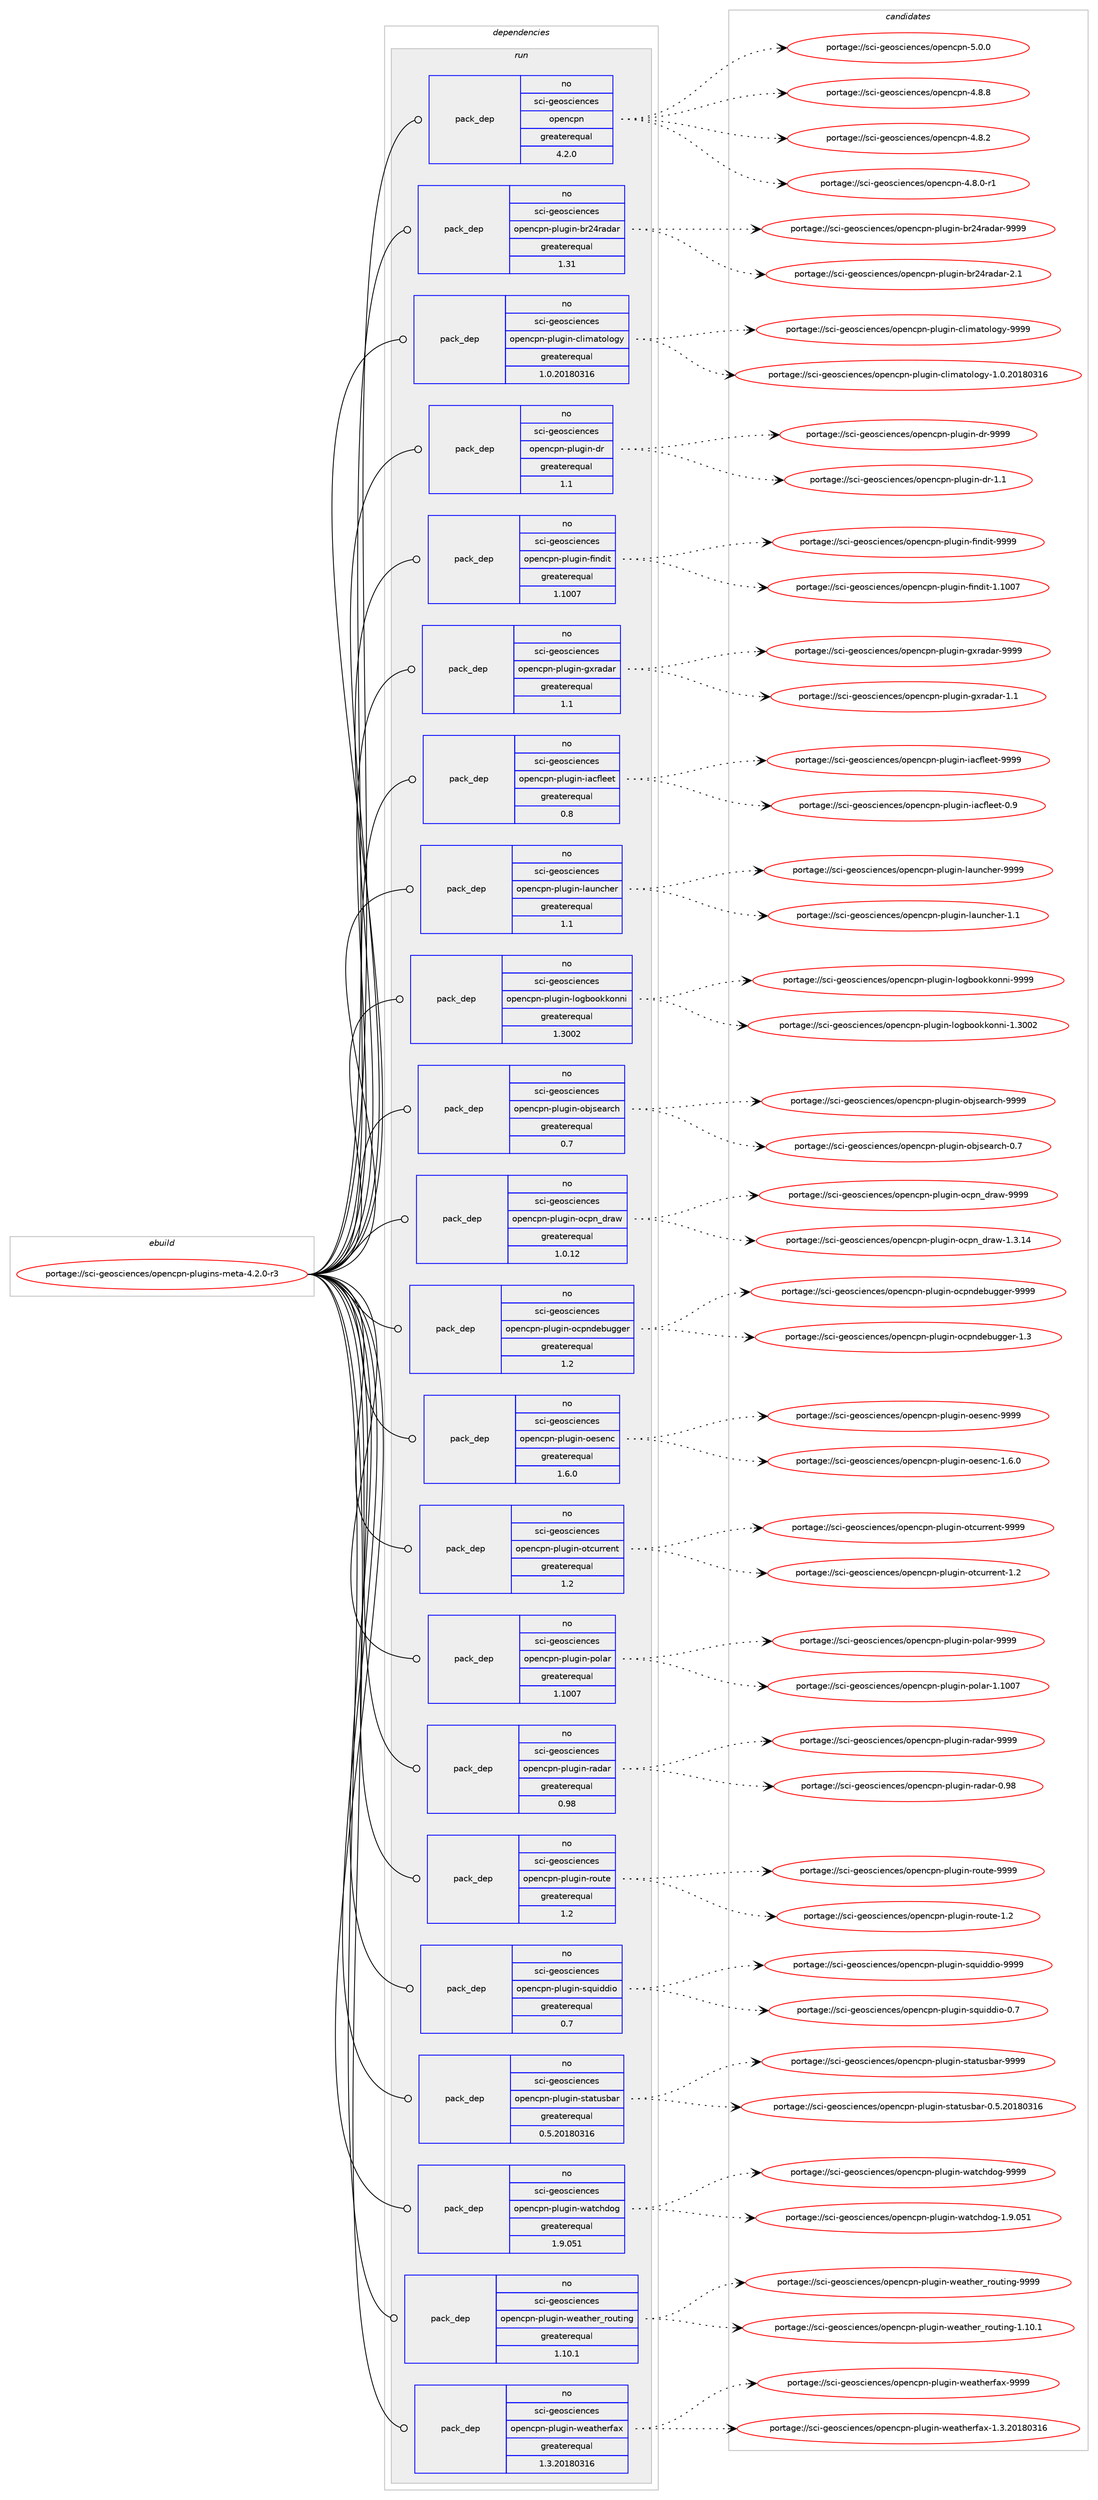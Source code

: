 digraph prolog {

# *************
# Graph options
# *************

newrank=true;
concentrate=true;
compound=true;
graph [rankdir=LR,fontname=Helvetica,fontsize=10,ranksep=1.5];#, ranksep=2.5, nodesep=0.2];
edge  [arrowhead=vee];
node  [fontname=Helvetica,fontsize=10];

# **********
# The ebuild
# **********

subgraph cluster_leftcol {
color=gray;
rank=same;
label=<<i>ebuild</i>>;
id [label="portage://sci-geosciences/opencpn-plugins-meta-4.2.0-r3", color=red, width=4, href="../sci-geosciences/opencpn-plugins-meta-4.2.0-r3.svg"];
}

# ****************
# The dependencies
# ****************

subgraph cluster_midcol {
color=gray;
label=<<i>dependencies</i>>;
subgraph cluster_compile {
fillcolor="#eeeeee";
style=filled;
label=<<i>compile</i>>;
}
subgraph cluster_compileandrun {
fillcolor="#eeeeee";
style=filled;
label=<<i>compile and run</i>>;
}
subgraph cluster_run {
fillcolor="#eeeeee";
style=filled;
label=<<i>run</i>>;
subgraph pack2684 {
dependency3188 [label=<<TABLE BORDER="0" CELLBORDER="1" CELLSPACING="0" CELLPADDING="4" WIDTH="220"><TR><TD ROWSPAN="6" CELLPADDING="30">pack_dep</TD></TR><TR><TD WIDTH="110">no</TD></TR><TR><TD>sci-geosciences</TD></TR><TR><TD>opencpn</TD></TR><TR><TD>greaterequal</TD></TR><TR><TD>4.2.0</TD></TR></TABLE>>, shape=none, color=blue];
}
id:e -> dependency3188:w [weight=20,style="solid",arrowhead="odot"];
subgraph pack2685 {
dependency3189 [label=<<TABLE BORDER="0" CELLBORDER="1" CELLSPACING="0" CELLPADDING="4" WIDTH="220"><TR><TD ROWSPAN="6" CELLPADDING="30">pack_dep</TD></TR><TR><TD WIDTH="110">no</TD></TR><TR><TD>sci-geosciences</TD></TR><TR><TD>opencpn-plugin-br24radar</TD></TR><TR><TD>greaterequal</TD></TR><TR><TD>1.31</TD></TR></TABLE>>, shape=none, color=blue];
}
id:e -> dependency3189:w [weight=20,style="solid",arrowhead="odot"];
subgraph pack2686 {
dependency3190 [label=<<TABLE BORDER="0" CELLBORDER="1" CELLSPACING="0" CELLPADDING="4" WIDTH="220"><TR><TD ROWSPAN="6" CELLPADDING="30">pack_dep</TD></TR><TR><TD WIDTH="110">no</TD></TR><TR><TD>sci-geosciences</TD></TR><TR><TD>opencpn-plugin-climatology</TD></TR><TR><TD>greaterequal</TD></TR><TR><TD>1.0.20180316</TD></TR></TABLE>>, shape=none, color=blue];
}
id:e -> dependency3190:w [weight=20,style="solid",arrowhead="odot"];
subgraph pack2687 {
dependency3191 [label=<<TABLE BORDER="0" CELLBORDER="1" CELLSPACING="0" CELLPADDING="4" WIDTH="220"><TR><TD ROWSPAN="6" CELLPADDING="30">pack_dep</TD></TR><TR><TD WIDTH="110">no</TD></TR><TR><TD>sci-geosciences</TD></TR><TR><TD>opencpn-plugin-dr</TD></TR><TR><TD>greaterequal</TD></TR><TR><TD>1.1</TD></TR></TABLE>>, shape=none, color=blue];
}
id:e -> dependency3191:w [weight=20,style="solid",arrowhead="odot"];
subgraph pack2688 {
dependency3192 [label=<<TABLE BORDER="0" CELLBORDER="1" CELLSPACING="0" CELLPADDING="4" WIDTH="220"><TR><TD ROWSPAN="6" CELLPADDING="30">pack_dep</TD></TR><TR><TD WIDTH="110">no</TD></TR><TR><TD>sci-geosciences</TD></TR><TR><TD>opencpn-plugin-findit</TD></TR><TR><TD>greaterequal</TD></TR><TR><TD>1.1007</TD></TR></TABLE>>, shape=none, color=blue];
}
id:e -> dependency3192:w [weight=20,style="solid",arrowhead="odot"];
subgraph pack2689 {
dependency3193 [label=<<TABLE BORDER="0" CELLBORDER="1" CELLSPACING="0" CELLPADDING="4" WIDTH="220"><TR><TD ROWSPAN="6" CELLPADDING="30">pack_dep</TD></TR><TR><TD WIDTH="110">no</TD></TR><TR><TD>sci-geosciences</TD></TR><TR><TD>opencpn-plugin-gxradar</TD></TR><TR><TD>greaterequal</TD></TR><TR><TD>1.1</TD></TR></TABLE>>, shape=none, color=blue];
}
id:e -> dependency3193:w [weight=20,style="solid",arrowhead="odot"];
subgraph pack2690 {
dependency3194 [label=<<TABLE BORDER="0" CELLBORDER="1" CELLSPACING="0" CELLPADDING="4" WIDTH="220"><TR><TD ROWSPAN="6" CELLPADDING="30">pack_dep</TD></TR><TR><TD WIDTH="110">no</TD></TR><TR><TD>sci-geosciences</TD></TR><TR><TD>opencpn-plugin-iacfleet</TD></TR><TR><TD>greaterequal</TD></TR><TR><TD>0.8</TD></TR></TABLE>>, shape=none, color=blue];
}
id:e -> dependency3194:w [weight=20,style="solid",arrowhead="odot"];
subgraph pack2691 {
dependency3195 [label=<<TABLE BORDER="0" CELLBORDER="1" CELLSPACING="0" CELLPADDING="4" WIDTH="220"><TR><TD ROWSPAN="6" CELLPADDING="30">pack_dep</TD></TR><TR><TD WIDTH="110">no</TD></TR><TR><TD>sci-geosciences</TD></TR><TR><TD>opencpn-plugin-launcher</TD></TR><TR><TD>greaterequal</TD></TR><TR><TD>1.1</TD></TR></TABLE>>, shape=none, color=blue];
}
id:e -> dependency3195:w [weight=20,style="solid",arrowhead="odot"];
subgraph pack2692 {
dependency3196 [label=<<TABLE BORDER="0" CELLBORDER="1" CELLSPACING="0" CELLPADDING="4" WIDTH="220"><TR><TD ROWSPAN="6" CELLPADDING="30">pack_dep</TD></TR><TR><TD WIDTH="110">no</TD></TR><TR><TD>sci-geosciences</TD></TR><TR><TD>opencpn-plugin-logbookkonni</TD></TR><TR><TD>greaterequal</TD></TR><TR><TD>1.3002</TD></TR></TABLE>>, shape=none, color=blue];
}
id:e -> dependency3196:w [weight=20,style="solid",arrowhead="odot"];
subgraph pack2693 {
dependency3197 [label=<<TABLE BORDER="0" CELLBORDER="1" CELLSPACING="0" CELLPADDING="4" WIDTH="220"><TR><TD ROWSPAN="6" CELLPADDING="30">pack_dep</TD></TR><TR><TD WIDTH="110">no</TD></TR><TR><TD>sci-geosciences</TD></TR><TR><TD>opencpn-plugin-objsearch</TD></TR><TR><TD>greaterequal</TD></TR><TR><TD>0.7</TD></TR></TABLE>>, shape=none, color=blue];
}
id:e -> dependency3197:w [weight=20,style="solid",arrowhead="odot"];
subgraph pack2694 {
dependency3198 [label=<<TABLE BORDER="0" CELLBORDER="1" CELLSPACING="0" CELLPADDING="4" WIDTH="220"><TR><TD ROWSPAN="6" CELLPADDING="30">pack_dep</TD></TR><TR><TD WIDTH="110">no</TD></TR><TR><TD>sci-geosciences</TD></TR><TR><TD>opencpn-plugin-ocpn_draw</TD></TR><TR><TD>greaterequal</TD></TR><TR><TD>1.0.12</TD></TR></TABLE>>, shape=none, color=blue];
}
id:e -> dependency3198:w [weight=20,style="solid",arrowhead="odot"];
subgraph pack2695 {
dependency3199 [label=<<TABLE BORDER="0" CELLBORDER="1" CELLSPACING="0" CELLPADDING="4" WIDTH="220"><TR><TD ROWSPAN="6" CELLPADDING="30">pack_dep</TD></TR><TR><TD WIDTH="110">no</TD></TR><TR><TD>sci-geosciences</TD></TR><TR><TD>opencpn-plugin-ocpndebugger</TD></TR><TR><TD>greaterequal</TD></TR><TR><TD>1.2</TD></TR></TABLE>>, shape=none, color=blue];
}
id:e -> dependency3199:w [weight=20,style="solid",arrowhead="odot"];
subgraph pack2696 {
dependency3200 [label=<<TABLE BORDER="0" CELLBORDER="1" CELLSPACING="0" CELLPADDING="4" WIDTH="220"><TR><TD ROWSPAN="6" CELLPADDING="30">pack_dep</TD></TR><TR><TD WIDTH="110">no</TD></TR><TR><TD>sci-geosciences</TD></TR><TR><TD>opencpn-plugin-oesenc</TD></TR><TR><TD>greaterequal</TD></TR><TR><TD>1.6.0</TD></TR></TABLE>>, shape=none, color=blue];
}
id:e -> dependency3200:w [weight=20,style="solid",arrowhead="odot"];
subgraph pack2697 {
dependency3201 [label=<<TABLE BORDER="0" CELLBORDER="1" CELLSPACING="0" CELLPADDING="4" WIDTH="220"><TR><TD ROWSPAN="6" CELLPADDING="30">pack_dep</TD></TR><TR><TD WIDTH="110">no</TD></TR><TR><TD>sci-geosciences</TD></TR><TR><TD>opencpn-plugin-otcurrent</TD></TR><TR><TD>greaterequal</TD></TR><TR><TD>1.2</TD></TR></TABLE>>, shape=none, color=blue];
}
id:e -> dependency3201:w [weight=20,style="solid",arrowhead="odot"];
subgraph pack2698 {
dependency3202 [label=<<TABLE BORDER="0" CELLBORDER="1" CELLSPACING="0" CELLPADDING="4" WIDTH="220"><TR><TD ROWSPAN="6" CELLPADDING="30">pack_dep</TD></TR><TR><TD WIDTH="110">no</TD></TR><TR><TD>sci-geosciences</TD></TR><TR><TD>opencpn-plugin-polar</TD></TR><TR><TD>greaterequal</TD></TR><TR><TD>1.1007</TD></TR></TABLE>>, shape=none, color=blue];
}
id:e -> dependency3202:w [weight=20,style="solid",arrowhead="odot"];
subgraph pack2699 {
dependency3203 [label=<<TABLE BORDER="0" CELLBORDER="1" CELLSPACING="0" CELLPADDING="4" WIDTH="220"><TR><TD ROWSPAN="6" CELLPADDING="30">pack_dep</TD></TR><TR><TD WIDTH="110">no</TD></TR><TR><TD>sci-geosciences</TD></TR><TR><TD>opencpn-plugin-radar</TD></TR><TR><TD>greaterequal</TD></TR><TR><TD>0.98</TD></TR></TABLE>>, shape=none, color=blue];
}
id:e -> dependency3203:w [weight=20,style="solid",arrowhead="odot"];
subgraph pack2700 {
dependency3204 [label=<<TABLE BORDER="0" CELLBORDER="1" CELLSPACING="0" CELLPADDING="4" WIDTH="220"><TR><TD ROWSPAN="6" CELLPADDING="30">pack_dep</TD></TR><TR><TD WIDTH="110">no</TD></TR><TR><TD>sci-geosciences</TD></TR><TR><TD>opencpn-plugin-route</TD></TR><TR><TD>greaterequal</TD></TR><TR><TD>1.2</TD></TR></TABLE>>, shape=none, color=blue];
}
id:e -> dependency3204:w [weight=20,style="solid",arrowhead="odot"];
subgraph pack2701 {
dependency3205 [label=<<TABLE BORDER="0" CELLBORDER="1" CELLSPACING="0" CELLPADDING="4" WIDTH="220"><TR><TD ROWSPAN="6" CELLPADDING="30">pack_dep</TD></TR><TR><TD WIDTH="110">no</TD></TR><TR><TD>sci-geosciences</TD></TR><TR><TD>opencpn-plugin-squiddio</TD></TR><TR><TD>greaterequal</TD></TR><TR><TD>0.7</TD></TR></TABLE>>, shape=none, color=blue];
}
id:e -> dependency3205:w [weight=20,style="solid",arrowhead="odot"];
subgraph pack2702 {
dependency3206 [label=<<TABLE BORDER="0" CELLBORDER="1" CELLSPACING="0" CELLPADDING="4" WIDTH="220"><TR><TD ROWSPAN="6" CELLPADDING="30">pack_dep</TD></TR><TR><TD WIDTH="110">no</TD></TR><TR><TD>sci-geosciences</TD></TR><TR><TD>opencpn-plugin-statusbar</TD></TR><TR><TD>greaterequal</TD></TR><TR><TD>0.5.20180316</TD></TR></TABLE>>, shape=none, color=blue];
}
id:e -> dependency3206:w [weight=20,style="solid",arrowhead="odot"];
subgraph pack2703 {
dependency3207 [label=<<TABLE BORDER="0" CELLBORDER="1" CELLSPACING="0" CELLPADDING="4" WIDTH="220"><TR><TD ROWSPAN="6" CELLPADDING="30">pack_dep</TD></TR><TR><TD WIDTH="110">no</TD></TR><TR><TD>sci-geosciences</TD></TR><TR><TD>opencpn-plugin-watchdog</TD></TR><TR><TD>greaterequal</TD></TR><TR><TD>1.9.051</TD></TR></TABLE>>, shape=none, color=blue];
}
id:e -> dependency3207:w [weight=20,style="solid",arrowhead="odot"];
subgraph pack2704 {
dependency3208 [label=<<TABLE BORDER="0" CELLBORDER="1" CELLSPACING="0" CELLPADDING="4" WIDTH="220"><TR><TD ROWSPAN="6" CELLPADDING="30">pack_dep</TD></TR><TR><TD WIDTH="110">no</TD></TR><TR><TD>sci-geosciences</TD></TR><TR><TD>opencpn-plugin-weather_routing</TD></TR><TR><TD>greaterequal</TD></TR><TR><TD>1.10.1</TD></TR></TABLE>>, shape=none, color=blue];
}
id:e -> dependency3208:w [weight=20,style="solid",arrowhead="odot"];
subgraph pack2705 {
dependency3209 [label=<<TABLE BORDER="0" CELLBORDER="1" CELLSPACING="0" CELLPADDING="4" WIDTH="220"><TR><TD ROWSPAN="6" CELLPADDING="30">pack_dep</TD></TR><TR><TD WIDTH="110">no</TD></TR><TR><TD>sci-geosciences</TD></TR><TR><TD>opencpn-plugin-weatherfax</TD></TR><TR><TD>greaterequal</TD></TR><TR><TD>1.3.20180316</TD></TR></TABLE>>, shape=none, color=blue];
}
id:e -> dependency3209:w [weight=20,style="solid",arrowhead="odot"];
}
}

# **************
# The candidates
# **************

subgraph cluster_choices {
rank=same;
color=gray;
label=<<i>candidates</i>>;

subgraph choice2684 {
color=black;
nodesep=1;
choice115991054510310111111599105101110991011154711111210111099112110455346484648 [label="portage://sci-geosciences/opencpn-5.0.0", color=red, width=4,href="../sci-geosciences/opencpn-5.0.0.svg"];
choice115991054510310111111599105101110991011154711111210111099112110455246564656 [label="portage://sci-geosciences/opencpn-4.8.8", color=red, width=4,href="../sci-geosciences/opencpn-4.8.8.svg"];
choice115991054510310111111599105101110991011154711111210111099112110455246564650 [label="portage://sci-geosciences/opencpn-4.8.2", color=red, width=4,href="../sci-geosciences/opencpn-4.8.2.svg"];
choice1159910545103101111115991051011109910111547111112101110991121104552465646484511449 [label="portage://sci-geosciences/opencpn-4.8.0-r1", color=red, width=4,href="../sci-geosciences/opencpn-4.8.0-r1.svg"];
dependency3188:e -> choice115991054510310111111599105101110991011154711111210111099112110455346484648:w [style=dotted,weight="100"];
dependency3188:e -> choice115991054510310111111599105101110991011154711111210111099112110455246564656:w [style=dotted,weight="100"];
dependency3188:e -> choice115991054510310111111599105101110991011154711111210111099112110455246564650:w [style=dotted,weight="100"];
dependency3188:e -> choice1159910545103101111115991051011109910111547111112101110991121104552465646484511449:w [style=dotted,weight="100"];
}
subgraph choice2685 {
color=black;
nodesep=1;
choice115991054510310111111599105101110991011154711111210111099112110451121081171031051104598114505211497100971144557575757 [label="portage://sci-geosciences/opencpn-plugin-br24radar-9999", color=red, width=4,href="../sci-geosciences/opencpn-plugin-br24radar-9999.svg"];
choice1159910545103101111115991051011109910111547111112101110991121104511210811710310511045981145052114971009711445504649 [label="portage://sci-geosciences/opencpn-plugin-br24radar-2.1", color=red, width=4,href="../sci-geosciences/opencpn-plugin-br24radar-2.1.svg"];
dependency3189:e -> choice115991054510310111111599105101110991011154711111210111099112110451121081171031051104598114505211497100971144557575757:w [style=dotted,weight="100"];
dependency3189:e -> choice1159910545103101111115991051011109910111547111112101110991121104511210811710310511045981145052114971009711445504649:w [style=dotted,weight="100"];
}
subgraph choice2686 {
color=black;
nodesep=1;
choice115991054510310111111599105101110991011154711111210111099112110451121081171031051104599108105109971161111081111031214557575757 [label="portage://sci-geosciences/opencpn-plugin-climatology-9999", color=red, width=4,href="../sci-geosciences/opencpn-plugin-climatology-9999.svg"];
choice1159910545103101111115991051011109910111547111112101110991121104511210811710310511045991081051099711611110811110312145494648465048495648514954 [label="portage://sci-geosciences/opencpn-plugin-climatology-1.0.20180316", color=red, width=4,href="../sci-geosciences/opencpn-plugin-climatology-1.0.20180316.svg"];
dependency3190:e -> choice115991054510310111111599105101110991011154711111210111099112110451121081171031051104599108105109971161111081111031214557575757:w [style=dotted,weight="100"];
dependency3190:e -> choice1159910545103101111115991051011109910111547111112101110991121104511210811710310511045991081051099711611110811110312145494648465048495648514954:w [style=dotted,weight="100"];
}
subgraph choice2687 {
color=black;
nodesep=1;
choice11599105451031011111159910510111099101115471111121011109911211045112108117103105110451001144557575757 [label="portage://sci-geosciences/opencpn-plugin-dr-9999", color=red, width=4,href="../sci-geosciences/opencpn-plugin-dr-9999.svg"];
choice115991054510310111111599105101110991011154711111210111099112110451121081171031051104510011445494649 [label="portage://sci-geosciences/opencpn-plugin-dr-1.1", color=red, width=4,href="../sci-geosciences/opencpn-plugin-dr-1.1.svg"];
dependency3191:e -> choice11599105451031011111159910510111099101115471111121011109911211045112108117103105110451001144557575757:w [style=dotted,weight="100"];
dependency3191:e -> choice115991054510310111111599105101110991011154711111210111099112110451121081171031051104510011445494649:w [style=dotted,weight="100"];
}
subgraph choice2688 {
color=black;
nodesep=1;
choice11599105451031011111159910510111099101115471111121011109911211045112108117103105110451021051101001051164557575757 [label="portage://sci-geosciences/opencpn-plugin-findit-9999", color=red, width=4,href="../sci-geosciences/opencpn-plugin-findit-9999.svg"];
choice115991054510310111111599105101110991011154711111210111099112110451121081171031051104510210511010010511645494649484855 [label="portage://sci-geosciences/opencpn-plugin-findit-1.1007", color=red, width=4,href="../sci-geosciences/opencpn-plugin-findit-1.1007.svg"];
dependency3192:e -> choice11599105451031011111159910510111099101115471111121011109911211045112108117103105110451021051101001051164557575757:w [style=dotted,weight="100"];
dependency3192:e -> choice115991054510310111111599105101110991011154711111210111099112110451121081171031051104510210511010010511645494649484855:w [style=dotted,weight="100"];
}
subgraph choice2689 {
color=black;
nodesep=1;
choice115991054510310111111599105101110991011154711111210111099112110451121081171031051104510312011497100971144557575757 [label="portage://sci-geosciences/opencpn-plugin-gxradar-9999", color=red, width=4,href="../sci-geosciences/opencpn-plugin-gxradar-9999.svg"];
choice1159910545103101111115991051011109910111547111112101110991121104511210811710310511045103120114971009711445494649 [label="portage://sci-geosciences/opencpn-plugin-gxradar-1.1", color=red, width=4,href="../sci-geosciences/opencpn-plugin-gxradar-1.1.svg"];
dependency3193:e -> choice115991054510310111111599105101110991011154711111210111099112110451121081171031051104510312011497100971144557575757:w [style=dotted,weight="100"];
dependency3193:e -> choice1159910545103101111115991051011109910111547111112101110991121104511210811710310511045103120114971009711445494649:w [style=dotted,weight="100"];
}
subgraph choice2690 {
color=black;
nodesep=1;
choice115991054510310111111599105101110991011154711111210111099112110451121081171031051104510597991021081011011164557575757 [label="portage://sci-geosciences/opencpn-plugin-iacfleet-9999", color=red, width=4,href="../sci-geosciences/opencpn-plugin-iacfleet-9999.svg"];
choice1159910545103101111115991051011109910111547111112101110991121104511210811710310511045105979910210810110111645484657 [label="portage://sci-geosciences/opencpn-plugin-iacfleet-0.9", color=red, width=4,href="../sci-geosciences/opencpn-plugin-iacfleet-0.9.svg"];
dependency3194:e -> choice115991054510310111111599105101110991011154711111210111099112110451121081171031051104510597991021081011011164557575757:w [style=dotted,weight="100"];
dependency3194:e -> choice1159910545103101111115991051011109910111547111112101110991121104511210811710310511045105979910210810110111645484657:w [style=dotted,weight="100"];
}
subgraph choice2691 {
color=black;
nodesep=1;
choice115991054510310111111599105101110991011154711111210111099112110451121081171031051104510897117110991041011144557575757 [label="portage://sci-geosciences/opencpn-plugin-launcher-9999", color=red, width=4,href="../sci-geosciences/opencpn-plugin-launcher-9999.svg"];
choice1159910545103101111115991051011109910111547111112101110991121104511210811710310511045108971171109910410111445494649 [label="portage://sci-geosciences/opencpn-plugin-launcher-1.1", color=red, width=4,href="../sci-geosciences/opencpn-plugin-launcher-1.1.svg"];
dependency3195:e -> choice115991054510310111111599105101110991011154711111210111099112110451121081171031051104510897117110991041011144557575757:w [style=dotted,weight="100"];
dependency3195:e -> choice1159910545103101111115991051011109910111547111112101110991121104511210811710310511045108971171109910410111445494649:w [style=dotted,weight="100"];
}
subgraph choice2692 {
color=black;
nodesep=1;
choice1159910545103101111115991051011109910111547111112101110991121104511210811710310511045108111103981111111071071111101101054557575757 [label="portage://sci-geosciences/opencpn-plugin-logbookkonni-9999", color=red, width=4,href="../sci-geosciences/opencpn-plugin-logbookkonni-9999.svg"];
choice11599105451031011111159910510111099101115471111121011109911211045112108117103105110451081111039811111110710711111011010545494651484850 [label="portage://sci-geosciences/opencpn-plugin-logbookkonni-1.3002", color=red, width=4,href="../sci-geosciences/opencpn-plugin-logbookkonni-1.3002.svg"];
dependency3196:e -> choice1159910545103101111115991051011109910111547111112101110991121104511210811710310511045108111103981111111071071111101101054557575757:w [style=dotted,weight="100"];
dependency3196:e -> choice11599105451031011111159910510111099101115471111121011109911211045112108117103105110451081111039811111110710711111011010545494651484850:w [style=dotted,weight="100"];
}
subgraph choice2693 {
color=black;
nodesep=1;
choice11599105451031011111159910510111099101115471111121011109911211045112108117103105110451119810611510197114991044557575757 [label="portage://sci-geosciences/opencpn-plugin-objsearch-9999", color=red, width=4,href="../sci-geosciences/opencpn-plugin-objsearch-9999.svg"];
choice115991054510310111111599105101110991011154711111210111099112110451121081171031051104511198106115101971149910445484655 [label="portage://sci-geosciences/opencpn-plugin-objsearch-0.7", color=red, width=4,href="../sci-geosciences/opencpn-plugin-objsearch-0.7.svg"];
dependency3197:e -> choice11599105451031011111159910510111099101115471111121011109911211045112108117103105110451119810611510197114991044557575757:w [style=dotted,weight="100"];
dependency3197:e -> choice115991054510310111111599105101110991011154711111210111099112110451121081171031051104511198106115101971149910445484655:w [style=dotted,weight="100"];
}
subgraph choice2694 {
color=black;
nodesep=1;
choice11599105451031011111159910510111099101115471111121011109911211045112108117103105110451119911211095100114971194557575757 [label="portage://sci-geosciences/opencpn-plugin-ocpn_draw-9999", color=red, width=4,href="../sci-geosciences/opencpn-plugin-ocpn_draw-9999.svg"];
choice115991054510310111111599105101110991011154711111210111099112110451121081171031051104511199112110951001149711945494651464952 [label="portage://sci-geosciences/opencpn-plugin-ocpn_draw-1.3.14", color=red, width=4,href="../sci-geosciences/opencpn-plugin-ocpn_draw-1.3.14.svg"];
dependency3198:e -> choice11599105451031011111159910510111099101115471111121011109911211045112108117103105110451119911211095100114971194557575757:w [style=dotted,weight="100"];
dependency3198:e -> choice115991054510310111111599105101110991011154711111210111099112110451121081171031051104511199112110951001149711945494651464952:w [style=dotted,weight="100"];
}
subgraph choice2695 {
color=black;
nodesep=1;
choice115991054510310111111599105101110991011154711111210111099112110451121081171031051104511199112110100101981171031031011144557575757 [label="portage://sci-geosciences/opencpn-plugin-ocpndebugger-9999", color=red, width=4,href="../sci-geosciences/opencpn-plugin-ocpndebugger-9999.svg"];
choice1159910545103101111115991051011109910111547111112101110991121104511210811710310511045111991121101001019811710310310111445494651 [label="portage://sci-geosciences/opencpn-plugin-ocpndebugger-1.3", color=red, width=4,href="../sci-geosciences/opencpn-plugin-ocpndebugger-1.3.svg"];
dependency3199:e -> choice115991054510310111111599105101110991011154711111210111099112110451121081171031051104511199112110100101981171031031011144557575757:w [style=dotted,weight="100"];
dependency3199:e -> choice1159910545103101111115991051011109910111547111112101110991121104511210811710310511045111991121101001019811710310310111445494651:w [style=dotted,weight="100"];
}
subgraph choice2696 {
color=black;
nodesep=1;
choice1159910545103101111115991051011109910111547111112101110991121104511210811710310511045111101115101110994557575757 [label="portage://sci-geosciences/opencpn-plugin-oesenc-9999", color=red, width=4,href="../sci-geosciences/opencpn-plugin-oesenc-9999.svg"];
choice115991054510310111111599105101110991011154711111210111099112110451121081171031051104511110111510111099454946544648 [label="portage://sci-geosciences/opencpn-plugin-oesenc-1.6.0", color=red, width=4,href="../sci-geosciences/opencpn-plugin-oesenc-1.6.0.svg"];
dependency3200:e -> choice1159910545103101111115991051011109910111547111112101110991121104511210811710310511045111101115101110994557575757:w [style=dotted,weight="100"];
dependency3200:e -> choice115991054510310111111599105101110991011154711111210111099112110451121081171031051104511110111510111099454946544648:w [style=dotted,weight="100"];
}
subgraph choice2697 {
color=black;
nodesep=1;
choice1159910545103101111115991051011109910111547111112101110991121104511210811710310511045111116991171141141011101164557575757 [label="portage://sci-geosciences/opencpn-plugin-otcurrent-9999", color=red, width=4,href="../sci-geosciences/opencpn-plugin-otcurrent-9999.svg"];
choice11599105451031011111159910510111099101115471111121011109911211045112108117103105110451111169911711411410111011645494650 [label="portage://sci-geosciences/opencpn-plugin-otcurrent-1.2", color=red, width=4,href="../sci-geosciences/opencpn-plugin-otcurrent-1.2.svg"];
dependency3201:e -> choice1159910545103101111115991051011109910111547111112101110991121104511210811710310511045111116991171141141011101164557575757:w [style=dotted,weight="100"];
dependency3201:e -> choice11599105451031011111159910510111099101115471111121011109911211045112108117103105110451111169911711411410111011645494650:w [style=dotted,weight="100"];
}
subgraph choice2698 {
color=black;
nodesep=1;
choice1159910545103101111115991051011109910111547111112101110991121104511210811710310511045112111108971144557575757 [label="portage://sci-geosciences/opencpn-plugin-polar-9999", color=red, width=4,href="../sci-geosciences/opencpn-plugin-polar-9999.svg"];
choice11599105451031011111159910510111099101115471111121011109911211045112108117103105110451121111089711445494649484855 [label="portage://sci-geosciences/opencpn-plugin-polar-1.1007", color=red, width=4,href="../sci-geosciences/opencpn-plugin-polar-1.1007.svg"];
dependency3202:e -> choice1159910545103101111115991051011109910111547111112101110991121104511210811710310511045112111108971144557575757:w [style=dotted,weight="100"];
dependency3202:e -> choice11599105451031011111159910510111099101115471111121011109911211045112108117103105110451121111089711445494649484855:w [style=dotted,weight="100"];
}
subgraph choice2699 {
color=black;
nodesep=1;
choice115991054510310111111599105101110991011154711111210111099112110451121081171031051104511497100971144557575757 [label="portage://sci-geosciences/opencpn-plugin-radar-9999", color=red, width=4,href="../sci-geosciences/opencpn-plugin-radar-9999.svg"];
choice115991054510310111111599105101110991011154711111210111099112110451121081171031051104511497100971144548465756 [label="portage://sci-geosciences/opencpn-plugin-radar-0.98", color=red, width=4,href="../sci-geosciences/opencpn-plugin-radar-0.98.svg"];
dependency3203:e -> choice115991054510310111111599105101110991011154711111210111099112110451121081171031051104511497100971144557575757:w [style=dotted,weight="100"];
dependency3203:e -> choice115991054510310111111599105101110991011154711111210111099112110451121081171031051104511497100971144548465756:w [style=dotted,weight="100"];
}
subgraph choice2700 {
color=black;
nodesep=1;
choice11599105451031011111159910510111099101115471111121011109911211045112108117103105110451141111171161014557575757 [label="portage://sci-geosciences/opencpn-plugin-route-9999", color=red, width=4,href="../sci-geosciences/opencpn-plugin-route-9999.svg"];
choice115991054510310111111599105101110991011154711111210111099112110451121081171031051104511411111711610145494650 [label="portage://sci-geosciences/opencpn-plugin-route-1.2", color=red, width=4,href="../sci-geosciences/opencpn-plugin-route-1.2.svg"];
dependency3204:e -> choice11599105451031011111159910510111099101115471111121011109911211045112108117103105110451141111171161014557575757:w [style=dotted,weight="100"];
dependency3204:e -> choice115991054510310111111599105101110991011154711111210111099112110451121081171031051104511411111711610145494650:w [style=dotted,weight="100"];
}
subgraph choice2701 {
color=black;
nodesep=1;
choice11599105451031011111159910510111099101115471111121011109911211045112108117103105110451151131171051001001051114557575757 [label="portage://sci-geosciences/opencpn-plugin-squiddio-9999", color=red, width=4,href="../sci-geosciences/opencpn-plugin-squiddio-9999.svg"];
choice115991054510310111111599105101110991011154711111210111099112110451121081171031051104511511311710510010010511145484655 [label="portage://sci-geosciences/opencpn-plugin-squiddio-0.7", color=red, width=4,href="../sci-geosciences/opencpn-plugin-squiddio-0.7.svg"];
dependency3205:e -> choice11599105451031011111159910510111099101115471111121011109911211045112108117103105110451151131171051001001051114557575757:w [style=dotted,weight="100"];
dependency3205:e -> choice115991054510310111111599105101110991011154711111210111099112110451121081171031051104511511311710510010010511145484655:w [style=dotted,weight="100"];
}
subgraph choice2702 {
color=black;
nodesep=1;
choice11599105451031011111159910510111099101115471111121011109911211045112108117103105110451151169711611711598971144557575757 [label="portage://sci-geosciences/opencpn-plugin-statusbar-9999", color=red, width=4,href="../sci-geosciences/opencpn-plugin-statusbar-9999.svg"];
choice115991054510310111111599105101110991011154711111210111099112110451121081171031051104511511697116117115989711445484653465048495648514954 [label="portage://sci-geosciences/opencpn-plugin-statusbar-0.5.20180316", color=red, width=4,href="../sci-geosciences/opencpn-plugin-statusbar-0.5.20180316.svg"];
dependency3206:e -> choice11599105451031011111159910510111099101115471111121011109911211045112108117103105110451151169711611711598971144557575757:w [style=dotted,weight="100"];
dependency3206:e -> choice115991054510310111111599105101110991011154711111210111099112110451121081171031051104511511697116117115989711445484653465048495648514954:w [style=dotted,weight="100"];
}
subgraph choice2703 {
color=black;
nodesep=1;
choice115991054510310111111599105101110991011154711111210111099112110451121081171031051104511997116991041001111034557575757 [label="portage://sci-geosciences/opencpn-plugin-watchdog-9999", color=red, width=4,href="../sci-geosciences/opencpn-plugin-watchdog-9999.svg"];
choice115991054510310111111599105101110991011154711111210111099112110451121081171031051104511997116991041001111034549465746485349 [label="portage://sci-geosciences/opencpn-plugin-watchdog-1.9.051", color=red, width=4,href="../sci-geosciences/opencpn-plugin-watchdog-1.9.051.svg"];
dependency3207:e -> choice115991054510310111111599105101110991011154711111210111099112110451121081171031051104511997116991041001111034557575757:w [style=dotted,weight="100"];
dependency3207:e -> choice115991054510310111111599105101110991011154711111210111099112110451121081171031051104511997116991041001111034549465746485349:w [style=dotted,weight="100"];
}
subgraph choice2704 {
color=black;
nodesep=1;
choice115991054510310111111599105101110991011154711111210111099112110451121081171031051104511910197116104101114951141111171161051101034557575757 [label="portage://sci-geosciences/opencpn-plugin-weather_routing-9999", color=red, width=4,href="../sci-geosciences/opencpn-plugin-weather_routing-9999.svg"];
choice1159910545103101111115991051011109910111547111112101110991121104511210811710310511045119101971161041011149511411111711610511010345494649484649 [label="portage://sci-geosciences/opencpn-plugin-weather_routing-1.10.1", color=red, width=4,href="../sci-geosciences/opencpn-plugin-weather_routing-1.10.1.svg"];
dependency3208:e -> choice115991054510310111111599105101110991011154711111210111099112110451121081171031051104511910197116104101114951141111171161051101034557575757:w [style=dotted,weight="100"];
dependency3208:e -> choice1159910545103101111115991051011109910111547111112101110991121104511210811710310511045119101971161041011149511411111711610511010345494649484649:w [style=dotted,weight="100"];
}
subgraph choice2705 {
color=black;
nodesep=1;
choice115991054510310111111599105101110991011154711111210111099112110451121081171031051104511910197116104101114102971204557575757 [label="portage://sci-geosciences/opencpn-plugin-weatherfax-9999", color=red, width=4,href="../sci-geosciences/opencpn-plugin-weatherfax-9999.svg"];
choice1159910545103101111115991051011109910111547111112101110991121104511210811710310511045119101971161041011141029712045494651465048495648514954 [label="portage://sci-geosciences/opencpn-plugin-weatherfax-1.3.20180316", color=red, width=4,href="../sci-geosciences/opencpn-plugin-weatherfax-1.3.20180316.svg"];
dependency3209:e -> choice115991054510310111111599105101110991011154711111210111099112110451121081171031051104511910197116104101114102971204557575757:w [style=dotted,weight="100"];
dependency3209:e -> choice1159910545103101111115991051011109910111547111112101110991121104511210811710310511045119101971161041011141029712045494651465048495648514954:w [style=dotted,weight="100"];
}
}

}
